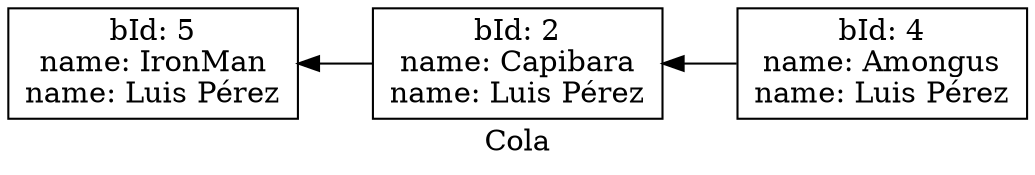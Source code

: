 digraph G {
            rankdir="RL";
            label="Cola";
            node[shape=box];
        nodo0[label="bId: 4\nname: Amongus\nname: Luis Pérez\n"];
nodo1[label="bId: 2\nname: Capibara\nname: Luis Pérez\n"];
nodo2[label="bId: 5\nname: IronMan\nname: Luis Pérez\n"];
nodo0 -> nodo1;
nodo1 -> nodo2;
}
